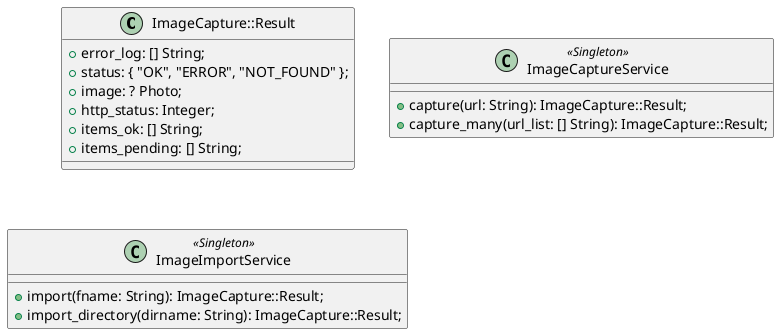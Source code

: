 @startuml Services

class ImageCapture::Result { 
    + error_log: [] String;
    + status: { "OK", "ERROR", "NOT_FOUND" };
    + image: ? Photo;
    + http_status: Integer;
    + items_ok: [] String;
    + items_pending: [] String;  
} 

class ImageCaptureService <<Singleton>> {
    + capture(url: String): ImageCapture::Result;
    + capture_many(url_list: [] String): ImageCapture::Result;
}

class ImageImportService <<Singleton>> {
    + import(fname: String): ImageCapture::Result;
    + import_directory(dirname: String): ImageCapture::Result;
}

@enduml


